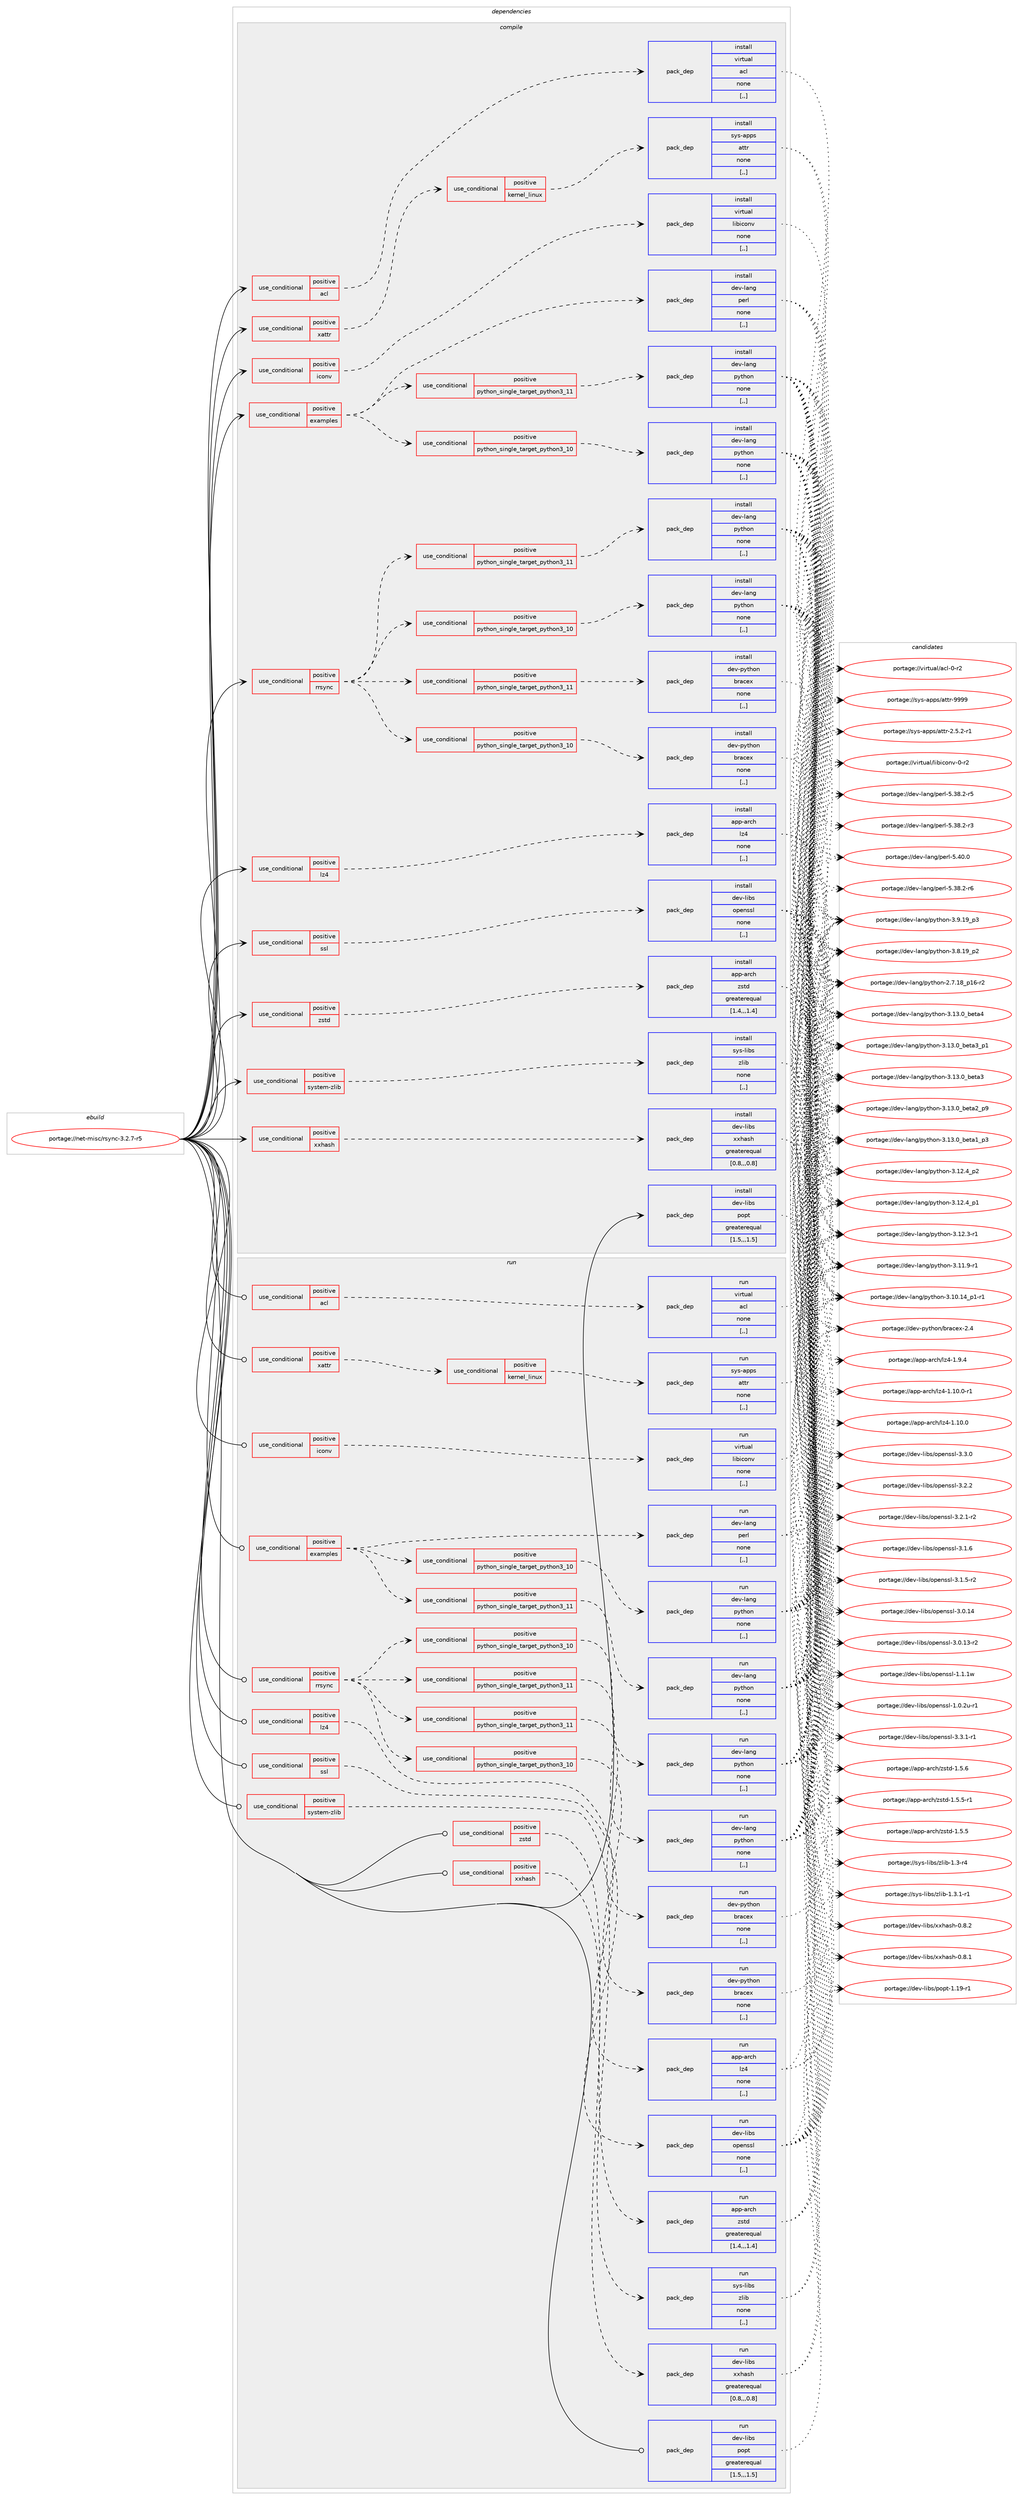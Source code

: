 digraph prolog {

# *************
# Graph options
# *************

newrank=true;
concentrate=true;
compound=true;
graph [rankdir=LR,fontname=Helvetica,fontsize=10,ranksep=1.5];#, ranksep=2.5, nodesep=0.2];
edge  [arrowhead=vee];
node  [fontname=Helvetica,fontsize=10];

# **********
# The ebuild
# **********

subgraph cluster_leftcol {
color=gray;
label=<<i>ebuild</i>>;
id [label="portage://net-misc/rsync-3.2.7-r5", color=red, width=4, href="../net-misc/rsync-3.2.7-r5.svg"];
}

# ****************
# The dependencies
# ****************

subgraph cluster_midcol {
color=gray;
label=<<i>dependencies</i>>;
subgraph cluster_compile {
fillcolor="#eeeeee";
style=filled;
label=<<i>compile</i>>;
subgraph cond98777 {
dependency374767 [label=<<TABLE BORDER="0" CELLBORDER="1" CELLSPACING="0" CELLPADDING="4"><TR><TD ROWSPAN="3" CELLPADDING="10">use_conditional</TD></TR><TR><TD>positive</TD></TR><TR><TD>acl</TD></TR></TABLE>>, shape=none, color=red];
subgraph pack273299 {
dependency374768 [label=<<TABLE BORDER="0" CELLBORDER="1" CELLSPACING="0" CELLPADDING="4" WIDTH="220"><TR><TD ROWSPAN="6" CELLPADDING="30">pack_dep</TD></TR><TR><TD WIDTH="110">install</TD></TR><TR><TD>virtual</TD></TR><TR><TD>acl</TD></TR><TR><TD>none</TD></TR><TR><TD>[,,]</TD></TR></TABLE>>, shape=none, color=blue];
}
dependency374767:e -> dependency374768:w [weight=20,style="dashed",arrowhead="vee"];
}
id:e -> dependency374767:w [weight=20,style="solid",arrowhead="vee"];
subgraph cond98778 {
dependency374769 [label=<<TABLE BORDER="0" CELLBORDER="1" CELLSPACING="0" CELLPADDING="4"><TR><TD ROWSPAN="3" CELLPADDING="10">use_conditional</TD></TR><TR><TD>positive</TD></TR><TR><TD>examples</TD></TR></TABLE>>, shape=none, color=red];
subgraph cond98779 {
dependency374770 [label=<<TABLE BORDER="0" CELLBORDER="1" CELLSPACING="0" CELLPADDING="4"><TR><TD ROWSPAN="3" CELLPADDING="10">use_conditional</TD></TR><TR><TD>positive</TD></TR><TR><TD>python_single_target_python3_10</TD></TR></TABLE>>, shape=none, color=red];
subgraph pack273300 {
dependency374771 [label=<<TABLE BORDER="0" CELLBORDER="1" CELLSPACING="0" CELLPADDING="4" WIDTH="220"><TR><TD ROWSPAN="6" CELLPADDING="30">pack_dep</TD></TR><TR><TD WIDTH="110">install</TD></TR><TR><TD>dev-lang</TD></TR><TR><TD>python</TD></TR><TR><TD>none</TD></TR><TR><TD>[,,]</TD></TR></TABLE>>, shape=none, color=blue];
}
dependency374770:e -> dependency374771:w [weight=20,style="dashed",arrowhead="vee"];
}
dependency374769:e -> dependency374770:w [weight=20,style="dashed",arrowhead="vee"];
subgraph cond98780 {
dependency374772 [label=<<TABLE BORDER="0" CELLBORDER="1" CELLSPACING="0" CELLPADDING="4"><TR><TD ROWSPAN="3" CELLPADDING="10">use_conditional</TD></TR><TR><TD>positive</TD></TR><TR><TD>python_single_target_python3_11</TD></TR></TABLE>>, shape=none, color=red];
subgraph pack273301 {
dependency374773 [label=<<TABLE BORDER="0" CELLBORDER="1" CELLSPACING="0" CELLPADDING="4" WIDTH="220"><TR><TD ROWSPAN="6" CELLPADDING="30">pack_dep</TD></TR><TR><TD WIDTH="110">install</TD></TR><TR><TD>dev-lang</TD></TR><TR><TD>python</TD></TR><TR><TD>none</TD></TR><TR><TD>[,,]</TD></TR></TABLE>>, shape=none, color=blue];
}
dependency374772:e -> dependency374773:w [weight=20,style="dashed",arrowhead="vee"];
}
dependency374769:e -> dependency374772:w [weight=20,style="dashed",arrowhead="vee"];
subgraph pack273302 {
dependency374774 [label=<<TABLE BORDER="0" CELLBORDER="1" CELLSPACING="0" CELLPADDING="4" WIDTH="220"><TR><TD ROWSPAN="6" CELLPADDING="30">pack_dep</TD></TR><TR><TD WIDTH="110">install</TD></TR><TR><TD>dev-lang</TD></TR><TR><TD>perl</TD></TR><TR><TD>none</TD></TR><TR><TD>[,,]</TD></TR></TABLE>>, shape=none, color=blue];
}
dependency374769:e -> dependency374774:w [weight=20,style="dashed",arrowhead="vee"];
}
id:e -> dependency374769:w [weight=20,style="solid",arrowhead="vee"];
subgraph cond98781 {
dependency374775 [label=<<TABLE BORDER="0" CELLBORDER="1" CELLSPACING="0" CELLPADDING="4"><TR><TD ROWSPAN="3" CELLPADDING="10">use_conditional</TD></TR><TR><TD>positive</TD></TR><TR><TD>iconv</TD></TR></TABLE>>, shape=none, color=red];
subgraph pack273303 {
dependency374776 [label=<<TABLE BORDER="0" CELLBORDER="1" CELLSPACING="0" CELLPADDING="4" WIDTH="220"><TR><TD ROWSPAN="6" CELLPADDING="30">pack_dep</TD></TR><TR><TD WIDTH="110">install</TD></TR><TR><TD>virtual</TD></TR><TR><TD>libiconv</TD></TR><TR><TD>none</TD></TR><TR><TD>[,,]</TD></TR></TABLE>>, shape=none, color=blue];
}
dependency374775:e -> dependency374776:w [weight=20,style="dashed",arrowhead="vee"];
}
id:e -> dependency374775:w [weight=20,style="solid",arrowhead="vee"];
subgraph cond98782 {
dependency374777 [label=<<TABLE BORDER="0" CELLBORDER="1" CELLSPACING="0" CELLPADDING="4"><TR><TD ROWSPAN="3" CELLPADDING="10">use_conditional</TD></TR><TR><TD>positive</TD></TR><TR><TD>lz4</TD></TR></TABLE>>, shape=none, color=red];
subgraph pack273304 {
dependency374778 [label=<<TABLE BORDER="0" CELLBORDER="1" CELLSPACING="0" CELLPADDING="4" WIDTH="220"><TR><TD ROWSPAN="6" CELLPADDING="30">pack_dep</TD></TR><TR><TD WIDTH="110">install</TD></TR><TR><TD>app-arch</TD></TR><TR><TD>lz4</TD></TR><TR><TD>none</TD></TR><TR><TD>[,,]</TD></TR></TABLE>>, shape=none, color=blue];
}
dependency374777:e -> dependency374778:w [weight=20,style="dashed",arrowhead="vee"];
}
id:e -> dependency374777:w [weight=20,style="solid",arrowhead="vee"];
subgraph cond98783 {
dependency374779 [label=<<TABLE BORDER="0" CELLBORDER="1" CELLSPACING="0" CELLPADDING="4"><TR><TD ROWSPAN="3" CELLPADDING="10">use_conditional</TD></TR><TR><TD>positive</TD></TR><TR><TD>rrsync</TD></TR></TABLE>>, shape=none, color=red];
subgraph cond98784 {
dependency374780 [label=<<TABLE BORDER="0" CELLBORDER="1" CELLSPACING="0" CELLPADDING="4"><TR><TD ROWSPAN="3" CELLPADDING="10">use_conditional</TD></TR><TR><TD>positive</TD></TR><TR><TD>python_single_target_python3_10</TD></TR></TABLE>>, shape=none, color=red];
subgraph pack273305 {
dependency374781 [label=<<TABLE BORDER="0" CELLBORDER="1" CELLSPACING="0" CELLPADDING="4" WIDTH="220"><TR><TD ROWSPAN="6" CELLPADDING="30">pack_dep</TD></TR><TR><TD WIDTH="110">install</TD></TR><TR><TD>dev-lang</TD></TR><TR><TD>python</TD></TR><TR><TD>none</TD></TR><TR><TD>[,,]</TD></TR></TABLE>>, shape=none, color=blue];
}
dependency374780:e -> dependency374781:w [weight=20,style="dashed",arrowhead="vee"];
}
dependency374779:e -> dependency374780:w [weight=20,style="dashed",arrowhead="vee"];
subgraph cond98785 {
dependency374782 [label=<<TABLE BORDER="0" CELLBORDER="1" CELLSPACING="0" CELLPADDING="4"><TR><TD ROWSPAN="3" CELLPADDING="10">use_conditional</TD></TR><TR><TD>positive</TD></TR><TR><TD>python_single_target_python3_11</TD></TR></TABLE>>, shape=none, color=red];
subgraph pack273306 {
dependency374783 [label=<<TABLE BORDER="0" CELLBORDER="1" CELLSPACING="0" CELLPADDING="4" WIDTH="220"><TR><TD ROWSPAN="6" CELLPADDING="30">pack_dep</TD></TR><TR><TD WIDTH="110">install</TD></TR><TR><TD>dev-lang</TD></TR><TR><TD>python</TD></TR><TR><TD>none</TD></TR><TR><TD>[,,]</TD></TR></TABLE>>, shape=none, color=blue];
}
dependency374782:e -> dependency374783:w [weight=20,style="dashed",arrowhead="vee"];
}
dependency374779:e -> dependency374782:w [weight=20,style="dashed",arrowhead="vee"];
subgraph cond98786 {
dependency374784 [label=<<TABLE BORDER="0" CELLBORDER="1" CELLSPACING="0" CELLPADDING="4"><TR><TD ROWSPAN="3" CELLPADDING="10">use_conditional</TD></TR><TR><TD>positive</TD></TR><TR><TD>python_single_target_python3_10</TD></TR></TABLE>>, shape=none, color=red];
subgraph pack273307 {
dependency374785 [label=<<TABLE BORDER="0" CELLBORDER="1" CELLSPACING="0" CELLPADDING="4" WIDTH="220"><TR><TD ROWSPAN="6" CELLPADDING="30">pack_dep</TD></TR><TR><TD WIDTH="110">install</TD></TR><TR><TD>dev-python</TD></TR><TR><TD>bracex</TD></TR><TR><TD>none</TD></TR><TR><TD>[,,]</TD></TR></TABLE>>, shape=none, color=blue];
}
dependency374784:e -> dependency374785:w [weight=20,style="dashed",arrowhead="vee"];
}
dependency374779:e -> dependency374784:w [weight=20,style="dashed",arrowhead="vee"];
subgraph cond98787 {
dependency374786 [label=<<TABLE BORDER="0" CELLBORDER="1" CELLSPACING="0" CELLPADDING="4"><TR><TD ROWSPAN="3" CELLPADDING="10">use_conditional</TD></TR><TR><TD>positive</TD></TR><TR><TD>python_single_target_python3_11</TD></TR></TABLE>>, shape=none, color=red];
subgraph pack273308 {
dependency374787 [label=<<TABLE BORDER="0" CELLBORDER="1" CELLSPACING="0" CELLPADDING="4" WIDTH="220"><TR><TD ROWSPAN="6" CELLPADDING="30">pack_dep</TD></TR><TR><TD WIDTH="110">install</TD></TR><TR><TD>dev-python</TD></TR><TR><TD>bracex</TD></TR><TR><TD>none</TD></TR><TR><TD>[,,]</TD></TR></TABLE>>, shape=none, color=blue];
}
dependency374786:e -> dependency374787:w [weight=20,style="dashed",arrowhead="vee"];
}
dependency374779:e -> dependency374786:w [weight=20,style="dashed",arrowhead="vee"];
}
id:e -> dependency374779:w [weight=20,style="solid",arrowhead="vee"];
subgraph cond98788 {
dependency374788 [label=<<TABLE BORDER="0" CELLBORDER="1" CELLSPACING="0" CELLPADDING="4"><TR><TD ROWSPAN="3" CELLPADDING="10">use_conditional</TD></TR><TR><TD>positive</TD></TR><TR><TD>ssl</TD></TR></TABLE>>, shape=none, color=red];
subgraph pack273309 {
dependency374789 [label=<<TABLE BORDER="0" CELLBORDER="1" CELLSPACING="0" CELLPADDING="4" WIDTH="220"><TR><TD ROWSPAN="6" CELLPADDING="30">pack_dep</TD></TR><TR><TD WIDTH="110">install</TD></TR><TR><TD>dev-libs</TD></TR><TR><TD>openssl</TD></TR><TR><TD>none</TD></TR><TR><TD>[,,]</TD></TR></TABLE>>, shape=none, color=blue];
}
dependency374788:e -> dependency374789:w [weight=20,style="dashed",arrowhead="vee"];
}
id:e -> dependency374788:w [weight=20,style="solid",arrowhead="vee"];
subgraph cond98789 {
dependency374790 [label=<<TABLE BORDER="0" CELLBORDER="1" CELLSPACING="0" CELLPADDING="4"><TR><TD ROWSPAN="3" CELLPADDING="10">use_conditional</TD></TR><TR><TD>positive</TD></TR><TR><TD>system-zlib</TD></TR></TABLE>>, shape=none, color=red];
subgraph pack273310 {
dependency374791 [label=<<TABLE BORDER="0" CELLBORDER="1" CELLSPACING="0" CELLPADDING="4" WIDTH="220"><TR><TD ROWSPAN="6" CELLPADDING="30">pack_dep</TD></TR><TR><TD WIDTH="110">install</TD></TR><TR><TD>sys-libs</TD></TR><TR><TD>zlib</TD></TR><TR><TD>none</TD></TR><TR><TD>[,,]</TD></TR></TABLE>>, shape=none, color=blue];
}
dependency374790:e -> dependency374791:w [weight=20,style="dashed",arrowhead="vee"];
}
id:e -> dependency374790:w [weight=20,style="solid",arrowhead="vee"];
subgraph cond98790 {
dependency374792 [label=<<TABLE BORDER="0" CELLBORDER="1" CELLSPACING="0" CELLPADDING="4"><TR><TD ROWSPAN="3" CELLPADDING="10">use_conditional</TD></TR><TR><TD>positive</TD></TR><TR><TD>xattr</TD></TR></TABLE>>, shape=none, color=red];
subgraph cond98791 {
dependency374793 [label=<<TABLE BORDER="0" CELLBORDER="1" CELLSPACING="0" CELLPADDING="4"><TR><TD ROWSPAN="3" CELLPADDING="10">use_conditional</TD></TR><TR><TD>positive</TD></TR><TR><TD>kernel_linux</TD></TR></TABLE>>, shape=none, color=red];
subgraph pack273311 {
dependency374794 [label=<<TABLE BORDER="0" CELLBORDER="1" CELLSPACING="0" CELLPADDING="4" WIDTH="220"><TR><TD ROWSPAN="6" CELLPADDING="30">pack_dep</TD></TR><TR><TD WIDTH="110">install</TD></TR><TR><TD>sys-apps</TD></TR><TR><TD>attr</TD></TR><TR><TD>none</TD></TR><TR><TD>[,,]</TD></TR></TABLE>>, shape=none, color=blue];
}
dependency374793:e -> dependency374794:w [weight=20,style="dashed",arrowhead="vee"];
}
dependency374792:e -> dependency374793:w [weight=20,style="dashed",arrowhead="vee"];
}
id:e -> dependency374792:w [weight=20,style="solid",arrowhead="vee"];
subgraph cond98792 {
dependency374795 [label=<<TABLE BORDER="0" CELLBORDER="1" CELLSPACING="0" CELLPADDING="4"><TR><TD ROWSPAN="3" CELLPADDING="10">use_conditional</TD></TR><TR><TD>positive</TD></TR><TR><TD>xxhash</TD></TR></TABLE>>, shape=none, color=red];
subgraph pack273312 {
dependency374796 [label=<<TABLE BORDER="0" CELLBORDER="1" CELLSPACING="0" CELLPADDING="4" WIDTH="220"><TR><TD ROWSPAN="6" CELLPADDING="30">pack_dep</TD></TR><TR><TD WIDTH="110">install</TD></TR><TR><TD>dev-libs</TD></TR><TR><TD>xxhash</TD></TR><TR><TD>greaterequal</TD></TR><TR><TD>[0.8,,,0.8]</TD></TR></TABLE>>, shape=none, color=blue];
}
dependency374795:e -> dependency374796:w [weight=20,style="dashed",arrowhead="vee"];
}
id:e -> dependency374795:w [weight=20,style="solid",arrowhead="vee"];
subgraph cond98793 {
dependency374797 [label=<<TABLE BORDER="0" CELLBORDER="1" CELLSPACING="0" CELLPADDING="4"><TR><TD ROWSPAN="3" CELLPADDING="10">use_conditional</TD></TR><TR><TD>positive</TD></TR><TR><TD>zstd</TD></TR></TABLE>>, shape=none, color=red];
subgraph pack273313 {
dependency374798 [label=<<TABLE BORDER="0" CELLBORDER="1" CELLSPACING="0" CELLPADDING="4" WIDTH="220"><TR><TD ROWSPAN="6" CELLPADDING="30">pack_dep</TD></TR><TR><TD WIDTH="110">install</TD></TR><TR><TD>app-arch</TD></TR><TR><TD>zstd</TD></TR><TR><TD>greaterequal</TD></TR><TR><TD>[1.4,,,1.4]</TD></TR></TABLE>>, shape=none, color=blue];
}
dependency374797:e -> dependency374798:w [weight=20,style="dashed",arrowhead="vee"];
}
id:e -> dependency374797:w [weight=20,style="solid",arrowhead="vee"];
subgraph pack273314 {
dependency374799 [label=<<TABLE BORDER="0" CELLBORDER="1" CELLSPACING="0" CELLPADDING="4" WIDTH="220"><TR><TD ROWSPAN="6" CELLPADDING="30">pack_dep</TD></TR><TR><TD WIDTH="110">install</TD></TR><TR><TD>dev-libs</TD></TR><TR><TD>popt</TD></TR><TR><TD>greaterequal</TD></TR><TR><TD>[1.5,,,1.5]</TD></TR></TABLE>>, shape=none, color=blue];
}
id:e -> dependency374799:w [weight=20,style="solid",arrowhead="vee"];
}
subgraph cluster_compileandrun {
fillcolor="#eeeeee";
style=filled;
label=<<i>compile and run</i>>;
}
subgraph cluster_run {
fillcolor="#eeeeee";
style=filled;
label=<<i>run</i>>;
subgraph cond98794 {
dependency374800 [label=<<TABLE BORDER="0" CELLBORDER="1" CELLSPACING="0" CELLPADDING="4"><TR><TD ROWSPAN="3" CELLPADDING="10">use_conditional</TD></TR><TR><TD>positive</TD></TR><TR><TD>acl</TD></TR></TABLE>>, shape=none, color=red];
subgraph pack273315 {
dependency374801 [label=<<TABLE BORDER="0" CELLBORDER="1" CELLSPACING="0" CELLPADDING="4" WIDTH="220"><TR><TD ROWSPAN="6" CELLPADDING="30">pack_dep</TD></TR><TR><TD WIDTH="110">run</TD></TR><TR><TD>virtual</TD></TR><TR><TD>acl</TD></TR><TR><TD>none</TD></TR><TR><TD>[,,]</TD></TR></TABLE>>, shape=none, color=blue];
}
dependency374800:e -> dependency374801:w [weight=20,style="dashed",arrowhead="vee"];
}
id:e -> dependency374800:w [weight=20,style="solid",arrowhead="odot"];
subgraph cond98795 {
dependency374802 [label=<<TABLE BORDER="0" CELLBORDER="1" CELLSPACING="0" CELLPADDING="4"><TR><TD ROWSPAN="3" CELLPADDING="10">use_conditional</TD></TR><TR><TD>positive</TD></TR><TR><TD>examples</TD></TR></TABLE>>, shape=none, color=red];
subgraph cond98796 {
dependency374803 [label=<<TABLE BORDER="0" CELLBORDER="1" CELLSPACING="0" CELLPADDING="4"><TR><TD ROWSPAN="3" CELLPADDING="10">use_conditional</TD></TR><TR><TD>positive</TD></TR><TR><TD>python_single_target_python3_10</TD></TR></TABLE>>, shape=none, color=red];
subgraph pack273316 {
dependency374804 [label=<<TABLE BORDER="0" CELLBORDER="1" CELLSPACING="0" CELLPADDING="4" WIDTH="220"><TR><TD ROWSPAN="6" CELLPADDING="30">pack_dep</TD></TR><TR><TD WIDTH="110">run</TD></TR><TR><TD>dev-lang</TD></TR><TR><TD>python</TD></TR><TR><TD>none</TD></TR><TR><TD>[,,]</TD></TR></TABLE>>, shape=none, color=blue];
}
dependency374803:e -> dependency374804:w [weight=20,style="dashed",arrowhead="vee"];
}
dependency374802:e -> dependency374803:w [weight=20,style="dashed",arrowhead="vee"];
subgraph cond98797 {
dependency374805 [label=<<TABLE BORDER="0" CELLBORDER="1" CELLSPACING="0" CELLPADDING="4"><TR><TD ROWSPAN="3" CELLPADDING="10">use_conditional</TD></TR><TR><TD>positive</TD></TR><TR><TD>python_single_target_python3_11</TD></TR></TABLE>>, shape=none, color=red];
subgraph pack273317 {
dependency374806 [label=<<TABLE BORDER="0" CELLBORDER="1" CELLSPACING="0" CELLPADDING="4" WIDTH="220"><TR><TD ROWSPAN="6" CELLPADDING="30">pack_dep</TD></TR><TR><TD WIDTH="110">run</TD></TR><TR><TD>dev-lang</TD></TR><TR><TD>python</TD></TR><TR><TD>none</TD></TR><TR><TD>[,,]</TD></TR></TABLE>>, shape=none, color=blue];
}
dependency374805:e -> dependency374806:w [weight=20,style="dashed",arrowhead="vee"];
}
dependency374802:e -> dependency374805:w [weight=20,style="dashed",arrowhead="vee"];
subgraph pack273318 {
dependency374807 [label=<<TABLE BORDER="0" CELLBORDER="1" CELLSPACING="0" CELLPADDING="4" WIDTH="220"><TR><TD ROWSPAN="6" CELLPADDING="30">pack_dep</TD></TR><TR><TD WIDTH="110">run</TD></TR><TR><TD>dev-lang</TD></TR><TR><TD>perl</TD></TR><TR><TD>none</TD></TR><TR><TD>[,,]</TD></TR></TABLE>>, shape=none, color=blue];
}
dependency374802:e -> dependency374807:w [weight=20,style="dashed",arrowhead="vee"];
}
id:e -> dependency374802:w [weight=20,style="solid",arrowhead="odot"];
subgraph cond98798 {
dependency374808 [label=<<TABLE BORDER="0" CELLBORDER="1" CELLSPACING="0" CELLPADDING="4"><TR><TD ROWSPAN="3" CELLPADDING="10">use_conditional</TD></TR><TR><TD>positive</TD></TR><TR><TD>iconv</TD></TR></TABLE>>, shape=none, color=red];
subgraph pack273319 {
dependency374809 [label=<<TABLE BORDER="0" CELLBORDER="1" CELLSPACING="0" CELLPADDING="4" WIDTH="220"><TR><TD ROWSPAN="6" CELLPADDING="30">pack_dep</TD></TR><TR><TD WIDTH="110">run</TD></TR><TR><TD>virtual</TD></TR><TR><TD>libiconv</TD></TR><TR><TD>none</TD></TR><TR><TD>[,,]</TD></TR></TABLE>>, shape=none, color=blue];
}
dependency374808:e -> dependency374809:w [weight=20,style="dashed",arrowhead="vee"];
}
id:e -> dependency374808:w [weight=20,style="solid",arrowhead="odot"];
subgraph cond98799 {
dependency374810 [label=<<TABLE BORDER="0" CELLBORDER="1" CELLSPACING="0" CELLPADDING="4"><TR><TD ROWSPAN="3" CELLPADDING="10">use_conditional</TD></TR><TR><TD>positive</TD></TR><TR><TD>lz4</TD></TR></TABLE>>, shape=none, color=red];
subgraph pack273320 {
dependency374811 [label=<<TABLE BORDER="0" CELLBORDER="1" CELLSPACING="0" CELLPADDING="4" WIDTH="220"><TR><TD ROWSPAN="6" CELLPADDING="30">pack_dep</TD></TR><TR><TD WIDTH="110">run</TD></TR><TR><TD>app-arch</TD></TR><TR><TD>lz4</TD></TR><TR><TD>none</TD></TR><TR><TD>[,,]</TD></TR></TABLE>>, shape=none, color=blue];
}
dependency374810:e -> dependency374811:w [weight=20,style="dashed",arrowhead="vee"];
}
id:e -> dependency374810:w [weight=20,style="solid",arrowhead="odot"];
subgraph cond98800 {
dependency374812 [label=<<TABLE BORDER="0" CELLBORDER="1" CELLSPACING="0" CELLPADDING="4"><TR><TD ROWSPAN="3" CELLPADDING="10">use_conditional</TD></TR><TR><TD>positive</TD></TR><TR><TD>rrsync</TD></TR></TABLE>>, shape=none, color=red];
subgraph cond98801 {
dependency374813 [label=<<TABLE BORDER="0" CELLBORDER="1" CELLSPACING="0" CELLPADDING="4"><TR><TD ROWSPAN="3" CELLPADDING="10">use_conditional</TD></TR><TR><TD>positive</TD></TR><TR><TD>python_single_target_python3_10</TD></TR></TABLE>>, shape=none, color=red];
subgraph pack273321 {
dependency374814 [label=<<TABLE BORDER="0" CELLBORDER="1" CELLSPACING="0" CELLPADDING="4" WIDTH="220"><TR><TD ROWSPAN="6" CELLPADDING="30">pack_dep</TD></TR><TR><TD WIDTH="110">run</TD></TR><TR><TD>dev-lang</TD></TR><TR><TD>python</TD></TR><TR><TD>none</TD></TR><TR><TD>[,,]</TD></TR></TABLE>>, shape=none, color=blue];
}
dependency374813:e -> dependency374814:w [weight=20,style="dashed",arrowhead="vee"];
}
dependency374812:e -> dependency374813:w [weight=20,style="dashed",arrowhead="vee"];
subgraph cond98802 {
dependency374815 [label=<<TABLE BORDER="0" CELLBORDER="1" CELLSPACING="0" CELLPADDING="4"><TR><TD ROWSPAN="3" CELLPADDING="10">use_conditional</TD></TR><TR><TD>positive</TD></TR><TR><TD>python_single_target_python3_11</TD></TR></TABLE>>, shape=none, color=red];
subgraph pack273322 {
dependency374816 [label=<<TABLE BORDER="0" CELLBORDER="1" CELLSPACING="0" CELLPADDING="4" WIDTH="220"><TR><TD ROWSPAN="6" CELLPADDING="30">pack_dep</TD></TR><TR><TD WIDTH="110">run</TD></TR><TR><TD>dev-lang</TD></TR><TR><TD>python</TD></TR><TR><TD>none</TD></TR><TR><TD>[,,]</TD></TR></TABLE>>, shape=none, color=blue];
}
dependency374815:e -> dependency374816:w [weight=20,style="dashed",arrowhead="vee"];
}
dependency374812:e -> dependency374815:w [weight=20,style="dashed",arrowhead="vee"];
subgraph cond98803 {
dependency374817 [label=<<TABLE BORDER="0" CELLBORDER="1" CELLSPACING="0" CELLPADDING="4"><TR><TD ROWSPAN="3" CELLPADDING="10">use_conditional</TD></TR><TR><TD>positive</TD></TR><TR><TD>python_single_target_python3_10</TD></TR></TABLE>>, shape=none, color=red];
subgraph pack273323 {
dependency374818 [label=<<TABLE BORDER="0" CELLBORDER="1" CELLSPACING="0" CELLPADDING="4" WIDTH="220"><TR><TD ROWSPAN="6" CELLPADDING="30">pack_dep</TD></TR><TR><TD WIDTH="110">run</TD></TR><TR><TD>dev-python</TD></TR><TR><TD>bracex</TD></TR><TR><TD>none</TD></TR><TR><TD>[,,]</TD></TR></TABLE>>, shape=none, color=blue];
}
dependency374817:e -> dependency374818:w [weight=20,style="dashed",arrowhead="vee"];
}
dependency374812:e -> dependency374817:w [weight=20,style="dashed",arrowhead="vee"];
subgraph cond98804 {
dependency374819 [label=<<TABLE BORDER="0" CELLBORDER="1" CELLSPACING="0" CELLPADDING="4"><TR><TD ROWSPAN="3" CELLPADDING="10">use_conditional</TD></TR><TR><TD>positive</TD></TR><TR><TD>python_single_target_python3_11</TD></TR></TABLE>>, shape=none, color=red];
subgraph pack273324 {
dependency374820 [label=<<TABLE BORDER="0" CELLBORDER="1" CELLSPACING="0" CELLPADDING="4" WIDTH="220"><TR><TD ROWSPAN="6" CELLPADDING="30">pack_dep</TD></TR><TR><TD WIDTH="110">run</TD></TR><TR><TD>dev-python</TD></TR><TR><TD>bracex</TD></TR><TR><TD>none</TD></TR><TR><TD>[,,]</TD></TR></TABLE>>, shape=none, color=blue];
}
dependency374819:e -> dependency374820:w [weight=20,style="dashed",arrowhead="vee"];
}
dependency374812:e -> dependency374819:w [weight=20,style="dashed",arrowhead="vee"];
}
id:e -> dependency374812:w [weight=20,style="solid",arrowhead="odot"];
subgraph cond98805 {
dependency374821 [label=<<TABLE BORDER="0" CELLBORDER="1" CELLSPACING="0" CELLPADDING="4"><TR><TD ROWSPAN="3" CELLPADDING="10">use_conditional</TD></TR><TR><TD>positive</TD></TR><TR><TD>ssl</TD></TR></TABLE>>, shape=none, color=red];
subgraph pack273325 {
dependency374822 [label=<<TABLE BORDER="0" CELLBORDER="1" CELLSPACING="0" CELLPADDING="4" WIDTH="220"><TR><TD ROWSPAN="6" CELLPADDING="30">pack_dep</TD></TR><TR><TD WIDTH="110">run</TD></TR><TR><TD>dev-libs</TD></TR><TR><TD>openssl</TD></TR><TR><TD>none</TD></TR><TR><TD>[,,]</TD></TR></TABLE>>, shape=none, color=blue];
}
dependency374821:e -> dependency374822:w [weight=20,style="dashed",arrowhead="vee"];
}
id:e -> dependency374821:w [weight=20,style="solid",arrowhead="odot"];
subgraph cond98806 {
dependency374823 [label=<<TABLE BORDER="0" CELLBORDER="1" CELLSPACING="0" CELLPADDING="4"><TR><TD ROWSPAN="3" CELLPADDING="10">use_conditional</TD></TR><TR><TD>positive</TD></TR><TR><TD>system-zlib</TD></TR></TABLE>>, shape=none, color=red];
subgraph pack273326 {
dependency374824 [label=<<TABLE BORDER="0" CELLBORDER="1" CELLSPACING="0" CELLPADDING="4" WIDTH="220"><TR><TD ROWSPAN="6" CELLPADDING="30">pack_dep</TD></TR><TR><TD WIDTH="110">run</TD></TR><TR><TD>sys-libs</TD></TR><TR><TD>zlib</TD></TR><TR><TD>none</TD></TR><TR><TD>[,,]</TD></TR></TABLE>>, shape=none, color=blue];
}
dependency374823:e -> dependency374824:w [weight=20,style="dashed",arrowhead="vee"];
}
id:e -> dependency374823:w [weight=20,style="solid",arrowhead="odot"];
subgraph cond98807 {
dependency374825 [label=<<TABLE BORDER="0" CELLBORDER="1" CELLSPACING="0" CELLPADDING="4"><TR><TD ROWSPAN="3" CELLPADDING="10">use_conditional</TD></TR><TR><TD>positive</TD></TR><TR><TD>xattr</TD></TR></TABLE>>, shape=none, color=red];
subgraph cond98808 {
dependency374826 [label=<<TABLE BORDER="0" CELLBORDER="1" CELLSPACING="0" CELLPADDING="4"><TR><TD ROWSPAN="3" CELLPADDING="10">use_conditional</TD></TR><TR><TD>positive</TD></TR><TR><TD>kernel_linux</TD></TR></TABLE>>, shape=none, color=red];
subgraph pack273327 {
dependency374827 [label=<<TABLE BORDER="0" CELLBORDER="1" CELLSPACING="0" CELLPADDING="4" WIDTH="220"><TR><TD ROWSPAN="6" CELLPADDING="30">pack_dep</TD></TR><TR><TD WIDTH="110">run</TD></TR><TR><TD>sys-apps</TD></TR><TR><TD>attr</TD></TR><TR><TD>none</TD></TR><TR><TD>[,,]</TD></TR></TABLE>>, shape=none, color=blue];
}
dependency374826:e -> dependency374827:w [weight=20,style="dashed",arrowhead="vee"];
}
dependency374825:e -> dependency374826:w [weight=20,style="dashed",arrowhead="vee"];
}
id:e -> dependency374825:w [weight=20,style="solid",arrowhead="odot"];
subgraph cond98809 {
dependency374828 [label=<<TABLE BORDER="0" CELLBORDER="1" CELLSPACING="0" CELLPADDING="4"><TR><TD ROWSPAN="3" CELLPADDING="10">use_conditional</TD></TR><TR><TD>positive</TD></TR><TR><TD>xxhash</TD></TR></TABLE>>, shape=none, color=red];
subgraph pack273328 {
dependency374829 [label=<<TABLE BORDER="0" CELLBORDER="1" CELLSPACING="0" CELLPADDING="4" WIDTH="220"><TR><TD ROWSPAN="6" CELLPADDING="30">pack_dep</TD></TR><TR><TD WIDTH="110">run</TD></TR><TR><TD>dev-libs</TD></TR><TR><TD>xxhash</TD></TR><TR><TD>greaterequal</TD></TR><TR><TD>[0.8,,,0.8]</TD></TR></TABLE>>, shape=none, color=blue];
}
dependency374828:e -> dependency374829:w [weight=20,style="dashed",arrowhead="vee"];
}
id:e -> dependency374828:w [weight=20,style="solid",arrowhead="odot"];
subgraph cond98810 {
dependency374830 [label=<<TABLE BORDER="0" CELLBORDER="1" CELLSPACING="0" CELLPADDING="4"><TR><TD ROWSPAN="3" CELLPADDING="10">use_conditional</TD></TR><TR><TD>positive</TD></TR><TR><TD>zstd</TD></TR></TABLE>>, shape=none, color=red];
subgraph pack273329 {
dependency374831 [label=<<TABLE BORDER="0" CELLBORDER="1" CELLSPACING="0" CELLPADDING="4" WIDTH="220"><TR><TD ROWSPAN="6" CELLPADDING="30">pack_dep</TD></TR><TR><TD WIDTH="110">run</TD></TR><TR><TD>app-arch</TD></TR><TR><TD>zstd</TD></TR><TR><TD>greaterequal</TD></TR><TR><TD>[1.4,,,1.4]</TD></TR></TABLE>>, shape=none, color=blue];
}
dependency374830:e -> dependency374831:w [weight=20,style="dashed",arrowhead="vee"];
}
id:e -> dependency374830:w [weight=20,style="solid",arrowhead="odot"];
subgraph pack273330 {
dependency374832 [label=<<TABLE BORDER="0" CELLBORDER="1" CELLSPACING="0" CELLPADDING="4" WIDTH="220"><TR><TD ROWSPAN="6" CELLPADDING="30">pack_dep</TD></TR><TR><TD WIDTH="110">run</TD></TR><TR><TD>dev-libs</TD></TR><TR><TD>popt</TD></TR><TR><TD>greaterequal</TD></TR><TR><TD>[1.5,,,1.5]</TD></TR></TABLE>>, shape=none, color=blue];
}
id:e -> dependency374832:w [weight=20,style="solid",arrowhead="odot"];
}
}

# **************
# The candidates
# **************

subgraph cluster_choices {
rank=same;
color=gray;
label=<<i>candidates</i>>;

subgraph choice273299 {
color=black;
nodesep=1;
choice1181051141161179710847979910845484511450 [label="portage://virtual/acl-0-r2", color=red, width=4,href="../virtual/acl-0-r2.svg"];
dependency374768:e -> choice1181051141161179710847979910845484511450:w [style=dotted,weight="100"];
}
subgraph choice273300 {
color=black;
nodesep=1;
choice1001011184510897110103471121211161041111104551464951464895981011169752 [label="portage://dev-lang/python-3.13.0_beta4", color=red, width=4,href="../dev-lang/python-3.13.0_beta4.svg"];
choice10010111845108971101034711212111610411111045514649514648959810111697519511249 [label="portage://dev-lang/python-3.13.0_beta3_p1", color=red, width=4,href="../dev-lang/python-3.13.0_beta3_p1.svg"];
choice1001011184510897110103471121211161041111104551464951464895981011169751 [label="portage://dev-lang/python-3.13.0_beta3", color=red, width=4,href="../dev-lang/python-3.13.0_beta3.svg"];
choice10010111845108971101034711212111610411111045514649514648959810111697509511257 [label="portage://dev-lang/python-3.13.0_beta2_p9", color=red, width=4,href="../dev-lang/python-3.13.0_beta2_p9.svg"];
choice10010111845108971101034711212111610411111045514649514648959810111697499511251 [label="portage://dev-lang/python-3.13.0_beta1_p3", color=red, width=4,href="../dev-lang/python-3.13.0_beta1_p3.svg"];
choice100101118451089711010347112121116104111110455146495046529511250 [label="portage://dev-lang/python-3.12.4_p2", color=red, width=4,href="../dev-lang/python-3.12.4_p2.svg"];
choice100101118451089711010347112121116104111110455146495046529511249 [label="portage://dev-lang/python-3.12.4_p1", color=red, width=4,href="../dev-lang/python-3.12.4_p1.svg"];
choice100101118451089711010347112121116104111110455146495046514511449 [label="portage://dev-lang/python-3.12.3-r1", color=red, width=4,href="../dev-lang/python-3.12.3-r1.svg"];
choice100101118451089711010347112121116104111110455146494946574511449 [label="portage://dev-lang/python-3.11.9-r1", color=red, width=4,href="../dev-lang/python-3.11.9-r1.svg"];
choice100101118451089711010347112121116104111110455146494846495295112494511449 [label="portage://dev-lang/python-3.10.14_p1-r1", color=red, width=4,href="../dev-lang/python-3.10.14_p1-r1.svg"];
choice100101118451089711010347112121116104111110455146574649579511251 [label="portage://dev-lang/python-3.9.19_p3", color=red, width=4,href="../dev-lang/python-3.9.19_p3.svg"];
choice100101118451089711010347112121116104111110455146564649579511250 [label="portage://dev-lang/python-3.8.19_p2", color=red, width=4,href="../dev-lang/python-3.8.19_p2.svg"];
choice100101118451089711010347112121116104111110455046554649569511249544511450 [label="portage://dev-lang/python-2.7.18_p16-r2", color=red, width=4,href="../dev-lang/python-2.7.18_p16-r2.svg"];
dependency374771:e -> choice1001011184510897110103471121211161041111104551464951464895981011169752:w [style=dotted,weight="100"];
dependency374771:e -> choice10010111845108971101034711212111610411111045514649514648959810111697519511249:w [style=dotted,weight="100"];
dependency374771:e -> choice1001011184510897110103471121211161041111104551464951464895981011169751:w [style=dotted,weight="100"];
dependency374771:e -> choice10010111845108971101034711212111610411111045514649514648959810111697509511257:w [style=dotted,weight="100"];
dependency374771:e -> choice10010111845108971101034711212111610411111045514649514648959810111697499511251:w [style=dotted,weight="100"];
dependency374771:e -> choice100101118451089711010347112121116104111110455146495046529511250:w [style=dotted,weight="100"];
dependency374771:e -> choice100101118451089711010347112121116104111110455146495046529511249:w [style=dotted,weight="100"];
dependency374771:e -> choice100101118451089711010347112121116104111110455146495046514511449:w [style=dotted,weight="100"];
dependency374771:e -> choice100101118451089711010347112121116104111110455146494946574511449:w [style=dotted,weight="100"];
dependency374771:e -> choice100101118451089711010347112121116104111110455146494846495295112494511449:w [style=dotted,weight="100"];
dependency374771:e -> choice100101118451089711010347112121116104111110455146574649579511251:w [style=dotted,weight="100"];
dependency374771:e -> choice100101118451089711010347112121116104111110455146564649579511250:w [style=dotted,weight="100"];
dependency374771:e -> choice100101118451089711010347112121116104111110455046554649569511249544511450:w [style=dotted,weight="100"];
}
subgraph choice273301 {
color=black;
nodesep=1;
choice1001011184510897110103471121211161041111104551464951464895981011169752 [label="portage://dev-lang/python-3.13.0_beta4", color=red, width=4,href="../dev-lang/python-3.13.0_beta4.svg"];
choice10010111845108971101034711212111610411111045514649514648959810111697519511249 [label="portage://dev-lang/python-3.13.0_beta3_p1", color=red, width=4,href="../dev-lang/python-3.13.0_beta3_p1.svg"];
choice1001011184510897110103471121211161041111104551464951464895981011169751 [label="portage://dev-lang/python-3.13.0_beta3", color=red, width=4,href="../dev-lang/python-3.13.0_beta3.svg"];
choice10010111845108971101034711212111610411111045514649514648959810111697509511257 [label="portage://dev-lang/python-3.13.0_beta2_p9", color=red, width=4,href="../dev-lang/python-3.13.0_beta2_p9.svg"];
choice10010111845108971101034711212111610411111045514649514648959810111697499511251 [label="portage://dev-lang/python-3.13.0_beta1_p3", color=red, width=4,href="../dev-lang/python-3.13.0_beta1_p3.svg"];
choice100101118451089711010347112121116104111110455146495046529511250 [label="portage://dev-lang/python-3.12.4_p2", color=red, width=4,href="../dev-lang/python-3.12.4_p2.svg"];
choice100101118451089711010347112121116104111110455146495046529511249 [label="portage://dev-lang/python-3.12.4_p1", color=red, width=4,href="../dev-lang/python-3.12.4_p1.svg"];
choice100101118451089711010347112121116104111110455146495046514511449 [label="portage://dev-lang/python-3.12.3-r1", color=red, width=4,href="../dev-lang/python-3.12.3-r1.svg"];
choice100101118451089711010347112121116104111110455146494946574511449 [label="portage://dev-lang/python-3.11.9-r1", color=red, width=4,href="../dev-lang/python-3.11.9-r1.svg"];
choice100101118451089711010347112121116104111110455146494846495295112494511449 [label="portage://dev-lang/python-3.10.14_p1-r1", color=red, width=4,href="../dev-lang/python-3.10.14_p1-r1.svg"];
choice100101118451089711010347112121116104111110455146574649579511251 [label="portage://dev-lang/python-3.9.19_p3", color=red, width=4,href="../dev-lang/python-3.9.19_p3.svg"];
choice100101118451089711010347112121116104111110455146564649579511250 [label="portage://dev-lang/python-3.8.19_p2", color=red, width=4,href="../dev-lang/python-3.8.19_p2.svg"];
choice100101118451089711010347112121116104111110455046554649569511249544511450 [label="portage://dev-lang/python-2.7.18_p16-r2", color=red, width=4,href="../dev-lang/python-2.7.18_p16-r2.svg"];
dependency374773:e -> choice1001011184510897110103471121211161041111104551464951464895981011169752:w [style=dotted,weight="100"];
dependency374773:e -> choice10010111845108971101034711212111610411111045514649514648959810111697519511249:w [style=dotted,weight="100"];
dependency374773:e -> choice1001011184510897110103471121211161041111104551464951464895981011169751:w [style=dotted,weight="100"];
dependency374773:e -> choice10010111845108971101034711212111610411111045514649514648959810111697509511257:w [style=dotted,weight="100"];
dependency374773:e -> choice10010111845108971101034711212111610411111045514649514648959810111697499511251:w [style=dotted,weight="100"];
dependency374773:e -> choice100101118451089711010347112121116104111110455146495046529511250:w [style=dotted,weight="100"];
dependency374773:e -> choice100101118451089711010347112121116104111110455146495046529511249:w [style=dotted,weight="100"];
dependency374773:e -> choice100101118451089711010347112121116104111110455146495046514511449:w [style=dotted,weight="100"];
dependency374773:e -> choice100101118451089711010347112121116104111110455146494946574511449:w [style=dotted,weight="100"];
dependency374773:e -> choice100101118451089711010347112121116104111110455146494846495295112494511449:w [style=dotted,weight="100"];
dependency374773:e -> choice100101118451089711010347112121116104111110455146574649579511251:w [style=dotted,weight="100"];
dependency374773:e -> choice100101118451089711010347112121116104111110455146564649579511250:w [style=dotted,weight="100"];
dependency374773:e -> choice100101118451089711010347112121116104111110455046554649569511249544511450:w [style=dotted,weight="100"];
}
subgraph choice273302 {
color=black;
nodesep=1;
choice10010111845108971101034711210111410845534652484648 [label="portage://dev-lang/perl-5.40.0", color=red, width=4,href="../dev-lang/perl-5.40.0.svg"];
choice100101118451089711010347112101114108455346515646504511454 [label="portage://dev-lang/perl-5.38.2-r6", color=red, width=4,href="../dev-lang/perl-5.38.2-r6.svg"];
choice100101118451089711010347112101114108455346515646504511453 [label="portage://dev-lang/perl-5.38.2-r5", color=red, width=4,href="../dev-lang/perl-5.38.2-r5.svg"];
choice100101118451089711010347112101114108455346515646504511451 [label="portage://dev-lang/perl-5.38.2-r3", color=red, width=4,href="../dev-lang/perl-5.38.2-r3.svg"];
dependency374774:e -> choice10010111845108971101034711210111410845534652484648:w [style=dotted,weight="100"];
dependency374774:e -> choice100101118451089711010347112101114108455346515646504511454:w [style=dotted,weight="100"];
dependency374774:e -> choice100101118451089711010347112101114108455346515646504511453:w [style=dotted,weight="100"];
dependency374774:e -> choice100101118451089711010347112101114108455346515646504511451:w [style=dotted,weight="100"];
}
subgraph choice273303 {
color=black;
nodesep=1;
choice1181051141161179710847108105981059911111011845484511450 [label="portage://virtual/libiconv-0-r2", color=red, width=4,href="../virtual/libiconv-0-r2.svg"];
dependency374776:e -> choice1181051141161179710847108105981059911111011845484511450:w [style=dotted,weight="100"];
}
subgraph choice273304 {
color=black;
nodesep=1;
choice971121124597114991044710812252454946494846484511449 [label="portage://app-arch/lz4-1.10.0-r1", color=red, width=4,href="../app-arch/lz4-1.10.0-r1.svg"];
choice97112112459711499104471081225245494649484648 [label="portage://app-arch/lz4-1.10.0", color=red, width=4,href="../app-arch/lz4-1.10.0.svg"];
choice971121124597114991044710812252454946574652 [label="portage://app-arch/lz4-1.9.4", color=red, width=4,href="../app-arch/lz4-1.9.4.svg"];
dependency374778:e -> choice971121124597114991044710812252454946494846484511449:w [style=dotted,weight="100"];
dependency374778:e -> choice97112112459711499104471081225245494649484648:w [style=dotted,weight="100"];
dependency374778:e -> choice971121124597114991044710812252454946574652:w [style=dotted,weight="100"];
}
subgraph choice273305 {
color=black;
nodesep=1;
choice1001011184510897110103471121211161041111104551464951464895981011169752 [label="portage://dev-lang/python-3.13.0_beta4", color=red, width=4,href="../dev-lang/python-3.13.0_beta4.svg"];
choice10010111845108971101034711212111610411111045514649514648959810111697519511249 [label="portage://dev-lang/python-3.13.0_beta3_p1", color=red, width=4,href="../dev-lang/python-3.13.0_beta3_p1.svg"];
choice1001011184510897110103471121211161041111104551464951464895981011169751 [label="portage://dev-lang/python-3.13.0_beta3", color=red, width=4,href="../dev-lang/python-3.13.0_beta3.svg"];
choice10010111845108971101034711212111610411111045514649514648959810111697509511257 [label="portage://dev-lang/python-3.13.0_beta2_p9", color=red, width=4,href="../dev-lang/python-3.13.0_beta2_p9.svg"];
choice10010111845108971101034711212111610411111045514649514648959810111697499511251 [label="portage://dev-lang/python-3.13.0_beta1_p3", color=red, width=4,href="../dev-lang/python-3.13.0_beta1_p3.svg"];
choice100101118451089711010347112121116104111110455146495046529511250 [label="portage://dev-lang/python-3.12.4_p2", color=red, width=4,href="../dev-lang/python-3.12.4_p2.svg"];
choice100101118451089711010347112121116104111110455146495046529511249 [label="portage://dev-lang/python-3.12.4_p1", color=red, width=4,href="../dev-lang/python-3.12.4_p1.svg"];
choice100101118451089711010347112121116104111110455146495046514511449 [label="portage://dev-lang/python-3.12.3-r1", color=red, width=4,href="../dev-lang/python-3.12.3-r1.svg"];
choice100101118451089711010347112121116104111110455146494946574511449 [label="portage://dev-lang/python-3.11.9-r1", color=red, width=4,href="../dev-lang/python-3.11.9-r1.svg"];
choice100101118451089711010347112121116104111110455146494846495295112494511449 [label="portage://dev-lang/python-3.10.14_p1-r1", color=red, width=4,href="../dev-lang/python-3.10.14_p1-r1.svg"];
choice100101118451089711010347112121116104111110455146574649579511251 [label="portage://dev-lang/python-3.9.19_p3", color=red, width=4,href="../dev-lang/python-3.9.19_p3.svg"];
choice100101118451089711010347112121116104111110455146564649579511250 [label="portage://dev-lang/python-3.8.19_p2", color=red, width=4,href="../dev-lang/python-3.8.19_p2.svg"];
choice100101118451089711010347112121116104111110455046554649569511249544511450 [label="portage://dev-lang/python-2.7.18_p16-r2", color=red, width=4,href="../dev-lang/python-2.7.18_p16-r2.svg"];
dependency374781:e -> choice1001011184510897110103471121211161041111104551464951464895981011169752:w [style=dotted,weight="100"];
dependency374781:e -> choice10010111845108971101034711212111610411111045514649514648959810111697519511249:w [style=dotted,weight="100"];
dependency374781:e -> choice1001011184510897110103471121211161041111104551464951464895981011169751:w [style=dotted,weight="100"];
dependency374781:e -> choice10010111845108971101034711212111610411111045514649514648959810111697509511257:w [style=dotted,weight="100"];
dependency374781:e -> choice10010111845108971101034711212111610411111045514649514648959810111697499511251:w [style=dotted,weight="100"];
dependency374781:e -> choice100101118451089711010347112121116104111110455146495046529511250:w [style=dotted,weight="100"];
dependency374781:e -> choice100101118451089711010347112121116104111110455146495046529511249:w [style=dotted,weight="100"];
dependency374781:e -> choice100101118451089711010347112121116104111110455146495046514511449:w [style=dotted,weight="100"];
dependency374781:e -> choice100101118451089711010347112121116104111110455146494946574511449:w [style=dotted,weight="100"];
dependency374781:e -> choice100101118451089711010347112121116104111110455146494846495295112494511449:w [style=dotted,weight="100"];
dependency374781:e -> choice100101118451089711010347112121116104111110455146574649579511251:w [style=dotted,weight="100"];
dependency374781:e -> choice100101118451089711010347112121116104111110455146564649579511250:w [style=dotted,weight="100"];
dependency374781:e -> choice100101118451089711010347112121116104111110455046554649569511249544511450:w [style=dotted,weight="100"];
}
subgraph choice273306 {
color=black;
nodesep=1;
choice1001011184510897110103471121211161041111104551464951464895981011169752 [label="portage://dev-lang/python-3.13.0_beta4", color=red, width=4,href="../dev-lang/python-3.13.0_beta4.svg"];
choice10010111845108971101034711212111610411111045514649514648959810111697519511249 [label="portage://dev-lang/python-3.13.0_beta3_p1", color=red, width=4,href="../dev-lang/python-3.13.0_beta3_p1.svg"];
choice1001011184510897110103471121211161041111104551464951464895981011169751 [label="portage://dev-lang/python-3.13.0_beta3", color=red, width=4,href="../dev-lang/python-3.13.0_beta3.svg"];
choice10010111845108971101034711212111610411111045514649514648959810111697509511257 [label="portage://dev-lang/python-3.13.0_beta2_p9", color=red, width=4,href="../dev-lang/python-3.13.0_beta2_p9.svg"];
choice10010111845108971101034711212111610411111045514649514648959810111697499511251 [label="portage://dev-lang/python-3.13.0_beta1_p3", color=red, width=4,href="../dev-lang/python-3.13.0_beta1_p3.svg"];
choice100101118451089711010347112121116104111110455146495046529511250 [label="portage://dev-lang/python-3.12.4_p2", color=red, width=4,href="../dev-lang/python-3.12.4_p2.svg"];
choice100101118451089711010347112121116104111110455146495046529511249 [label="portage://dev-lang/python-3.12.4_p1", color=red, width=4,href="../dev-lang/python-3.12.4_p1.svg"];
choice100101118451089711010347112121116104111110455146495046514511449 [label="portage://dev-lang/python-3.12.3-r1", color=red, width=4,href="../dev-lang/python-3.12.3-r1.svg"];
choice100101118451089711010347112121116104111110455146494946574511449 [label="portage://dev-lang/python-3.11.9-r1", color=red, width=4,href="../dev-lang/python-3.11.9-r1.svg"];
choice100101118451089711010347112121116104111110455146494846495295112494511449 [label="portage://dev-lang/python-3.10.14_p1-r1", color=red, width=4,href="../dev-lang/python-3.10.14_p1-r1.svg"];
choice100101118451089711010347112121116104111110455146574649579511251 [label="portage://dev-lang/python-3.9.19_p3", color=red, width=4,href="../dev-lang/python-3.9.19_p3.svg"];
choice100101118451089711010347112121116104111110455146564649579511250 [label="portage://dev-lang/python-3.8.19_p2", color=red, width=4,href="../dev-lang/python-3.8.19_p2.svg"];
choice100101118451089711010347112121116104111110455046554649569511249544511450 [label="portage://dev-lang/python-2.7.18_p16-r2", color=red, width=4,href="../dev-lang/python-2.7.18_p16-r2.svg"];
dependency374783:e -> choice1001011184510897110103471121211161041111104551464951464895981011169752:w [style=dotted,weight="100"];
dependency374783:e -> choice10010111845108971101034711212111610411111045514649514648959810111697519511249:w [style=dotted,weight="100"];
dependency374783:e -> choice1001011184510897110103471121211161041111104551464951464895981011169751:w [style=dotted,weight="100"];
dependency374783:e -> choice10010111845108971101034711212111610411111045514649514648959810111697509511257:w [style=dotted,weight="100"];
dependency374783:e -> choice10010111845108971101034711212111610411111045514649514648959810111697499511251:w [style=dotted,weight="100"];
dependency374783:e -> choice100101118451089711010347112121116104111110455146495046529511250:w [style=dotted,weight="100"];
dependency374783:e -> choice100101118451089711010347112121116104111110455146495046529511249:w [style=dotted,weight="100"];
dependency374783:e -> choice100101118451089711010347112121116104111110455146495046514511449:w [style=dotted,weight="100"];
dependency374783:e -> choice100101118451089711010347112121116104111110455146494946574511449:w [style=dotted,weight="100"];
dependency374783:e -> choice100101118451089711010347112121116104111110455146494846495295112494511449:w [style=dotted,weight="100"];
dependency374783:e -> choice100101118451089711010347112121116104111110455146574649579511251:w [style=dotted,weight="100"];
dependency374783:e -> choice100101118451089711010347112121116104111110455146564649579511250:w [style=dotted,weight="100"];
dependency374783:e -> choice100101118451089711010347112121116104111110455046554649569511249544511450:w [style=dotted,weight="100"];
}
subgraph choice273307 {
color=black;
nodesep=1;
choice100101118451121211161041111104798114979910112045504652 [label="portage://dev-python/bracex-2.4", color=red, width=4,href="../dev-python/bracex-2.4.svg"];
dependency374785:e -> choice100101118451121211161041111104798114979910112045504652:w [style=dotted,weight="100"];
}
subgraph choice273308 {
color=black;
nodesep=1;
choice100101118451121211161041111104798114979910112045504652 [label="portage://dev-python/bracex-2.4", color=red, width=4,href="../dev-python/bracex-2.4.svg"];
dependency374787:e -> choice100101118451121211161041111104798114979910112045504652:w [style=dotted,weight="100"];
}
subgraph choice273309 {
color=black;
nodesep=1;
choice1001011184510810598115471111121011101151151084551465146494511449 [label="portage://dev-libs/openssl-3.3.1-r1", color=red, width=4,href="../dev-libs/openssl-3.3.1-r1.svg"];
choice100101118451081059811547111112101110115115108455146514648 [label="portage://dev-libs/openssl-3.3.0", color=red, width=4,href="../dev-libs/openssl-3.3.0.svg"];
choice100101118451081059811547111112101110115115108455146504650 [label="portage://dev-libs/openssl-3.2.2", color=red, width=4,href="../dev-libs/openssl-3.2.2.svg"];
choice1001011184510810598115471111121011101151151084551465046494511450 [label="portage://dev-libs/openssl-3.2.1-r2", color=red, width=4,href="../dev-libs/openssl-3.2.1-r2.svg"];
choice100101118451081059811547111112101110115115108455146494654 [label="portage://dev-libs/openssl-3.1.6", color=red, width=4,href="../dev-libs/openssl-3.1.6.svg"];
choice1001011184510810598115471111121011101151151084551464946534511450 [label="portage://dev-libs/openssl-3.1.5-r2", color=red, width=4,href="../dev-libs/openssl-3.1.5-r2.svg"];
choice10010111845108105981154711111210111011511510845514648464952 [label="portage://dev-libs/openssl-3.0.14", color=red, width=4,href="../dev-libs/openssl-3.0.14.svg"];
choice100101118451081059811547111112101110115115108455146484649514511450 [label="portage://dev-libs/openssl-3.0.13-r2", color=red, width=4,href="../dev-libs/openssl-3.0.13-r2.svg"];
choice100101118451081059811547111112101110115115108454946494649119 [label="portage://dev-libs/openssl-1.1.1w", color=red, width=4,href="../dev-libs/openssl-1.1.1w.svg"];
choice1001011184510810598115471111121011101151151084549464846501174511449 [label="portage://dev-libs/openssl-1.0.2u-r1", color=red, width=4,href="../dev-libs/openssl-1.0.2u-r1.svg"];
dependency374789:e -> choice1001011184510810598115471111121011101151151084551465146494511449:w [style=dotted,weight="100"];
dependency374789:e -> choice100101118451081059811547111112101110115115108455146514648:w [style=dotted,weight="100"];
dependency374789:e -> choice100101118451081059811547111112101110115115108455146504650:w [style=dotted,weight="100"];
dependency374789:e -> choice1001011184510810598115471111121011101151151084551465046494511450:w [style=dotted,weight="100"];
dependency374789:e -> choice100101118451081059811547111112101110115115108455146494654:w [style=dotted,weight="100"];
dependency374789:e -> choice1001011184510810598115471111121011101151151084551464946534511450:w [style=dotted,weight="100"];
dependency374789:e -> choice10010111845108105981154711111210111011511510845514648464952:w [style=dotted,weight="100"];
dependency374789:e -> choice100101118451081059811547111112101110115115108455146484649514511450:w [style=dotted,weight="100"];
dependency374789:e -> choice100101118451081059811547111112101110115115108454946494649119:w [style=dotted,weight="100"];
dependency374789:e -> choice1001011184510810598115471111121011101151151084549464846501174511449:w [style=dotted,weight="100"];
}
subgraph choice273310 {
color=black;
nodesep=1;
choice115121115451081059811547122108105984549465146494511449 [label="portage://sys-libs/zlib-1.3.1-r1", color=red, width=4,href="../sys-libs/zlib-1.3.1-r1.svg"];
choice11512111545108105981154712210810598454946514511452 [label="portage://sys-libs/zlib-1.3-r4", color=red, width=4,href="../sys-libs/zlib-1.3-r4.svg"];
dependency374791:e -> choice115121115451081059811547122108105984549465146494511449:w [style=dotted,weight="100"];
dependency374791:e -> choice11512111545108105981154712210810598454946514511452:w [style=dotted,weight="100"];
}
subgraph choice273311 {
color=black;
nodesep=1;
choice115121115459711211211547971161161144557575757 [label="portage://sys-apps/attr-9999", color=red, width=4,href="../sys-apps/attr-9999.svg"];
choice115121115459711211211547971161161144550465346504511449 [label="portage://sys-apps/attr-2.5.2-r1", color=red, width=4,href="../sys-apps/attr-2.5.2-r1.svg"];
dependency374794:e -> choice115121115459711211211547971161161144557575757:w [style=dotted,weight="100"];
dependency374794:e -> choice115121115459711211211547971161161144550465346504511449:w [style=dotted,weight="100"];
}
subgraph choice273312 {
color=black;
nodesep=1;
choice10010111845108105981154712012010497115104454846564650 [label="portage://dev-libs/xxhash-0.8.2", color=red, width=4,href="../dev-libs/xxhash-0.8.2.svg"];
choice10010111845108105981154712012010497115104454846564649 [label="portage://dev-libs/xxhash-0.8.1", color=red, width=4,href="../dev-libs/xxhash-0.8.1.svg"];
dependency374796:e -> choice10010111845108105981154712012010497115104454846564650:w [style=dotted,weight="100"];
dependency374796:e -> choice10010111845108105981154712012010497115104454846564649:w [style=dotted,weight="100"];
}
subgraph choice273313 {
color=black;
nodesep=1;
choice9711211245971149910447122115116100454946534654 [label="portage://app-arch/zstd-1.5.6", color=red, width=4,href="../app-arch/zstd-1.5.6.svg"];
choice97112112459711499104471221151161004549465346534511449 [label="portage://app-arch/zstd-1.5.5-r1", color=red, width=4,href="../app-arch/zstd-1.5.5-r1.svg"];
choice9711211245971149910447122115116100454946534653 [label="portage://app-arch/zstd-1.5.5", color=red, width=4,href="../app-arch/zstd-1.5.5.svg"];
dependency374798:e -> choice9711211245971149910447122115116100454946534654:w [style=dotted,weight="100"];
dependency374798:e -> choice97112112459711499104471221151161004549465346534511449:w [style=dotted,weight="100"];
dependency374798:e -> choice9711211245971149910447122115116100454946534653:w [style=dotted,weight="100"];
}
subgraph choice273314 {
color=black;
nodesep=1;
choice10010111845108105981154711211111211645494649574511449 [label="portage://dev-libs/popt-1.19-r1", color=red, width=4,href="../dev-libs/popt-1.19-r1.svg"];
dependency374799:e -> choice10010111845108105981154711211111211645494649574511449:w [style=dotted,weight="100"];
}
subgraph choice273315 {
color=black;
nodesep=1;
choice1181051141161179710847979910845484511450 [label="portage://virtual/acl-0-r2", color=red, width=4,href="../virtual/acl-0-r2.svg"];
dependency374801:e -> choice1181051141161179710847979910845484511450:w [style=dotted,weight="100"];
}
subgraph choice273316 {
color=black;
nodesep=1;
choice1001011184510897110103471121211161041111104551464951464895981011169752 [label="portage://dev-lang/python-3.13.0_beta4", color=red, width=4,href="../dev-lang/python-3.13.0_beta4.svg"];
choice10010111845108971101034711212111610411111045514649514648959810111697519511249 [label="portage://dev-lang/python-3.13.0_beta3_p1", color=red, width=4,href="../dev-lang/python-3.13.0_beta3_p1.svg"];
choice1001011184510897110103471121211161041111104551464951464895981011169751 [label="portage://dev-lang/python-3.13.0_beta3", color=red, width=4,href="../dev-lang/python-3.13.0_beta3.svg"];
choice10010111845108971101034711212111610411111045514649514648959810111697509511257 [label="portage://dev-lang/python-3.13.0_beta2_p9", color=red, width=4,href="../dev-lang/python-3.13.0_beta2_p9.svg"];
choice10010111845108971101034711212111610411111045514649514648959810111697499511251 [label="portage://dev-lang/python-3.13.0_beta1_p3", color=red, width=4,href="../dev-lang/python-3.13.0_beta1_p3.svg"];
choice100101118451089711010347112121116104111110455146495046529511250 [label="portage://dev-lang/python-3.12.4_p2", color=red, width=4,href="../dev-lang/python-3.12.4_p2.svg"];
choice100101118451089711010347112121116104111110455146495046529511249 [label="portage://dev-lang/python-3.12.4_p1", color=red, width=4,href="../dev-lang/python-3.12.4_p1.svg"];
choice100101118451089711010347112121116104111110455146495046514511449 [label="portage://dev-lang/python-3.12.3-r1", color=red, width=4,href="../dev-lang/python-3.12.3-r1.svg"];
choice100101118451089711010347112121116104111110455146494946574511449 [label="portage://dev-lang/python-3.11.9-r1", color=red, width=4,href="../dev-lang/python-3.11.9-r1.svg"];
choice100101118451089711010347112121116104111110455146494846495295112494511449 [label="portage://dev-lang/python-3.10.14_p1-r1", color=red, width=4,href="../dev-lang/python-3.10.14_p1-r1.svg"];
choice100101118451089711010347112121116104111110455146574649579511251 [label="portage://dev-lang/python-3.9.19_p3", color=red, width=4,href="../dev-lang/python-3.9.19_p3.svg"];
choice100101118451089711010347112121116104111110455146564649579511250 [label="portage://dev-lang/python-3.8.19_p2", color=red, width=4,href="../dev-lang/python-3.8.19_p2.svg"];
choice100101118451089711010347112121116104111110455046554649569511249544511450 [label="portage://dev-lang/python-2.7.18_p16-r2", color=red, width=4,href="../dev-lang/python-2.7.18_p16-r2.svg"];
dependency374804:e -> choice1001011184510897110103471121211161041111104551464951464895981011169752:w [style=dotted,weight="100"];
dependency374804:e -> choice10010111845108971101034711212111610411111045514649514648959810111697519511249:w [style=dotted,weight="100"];
dependency374804:e -> choice1001011184510897110103471121211161041111104551464951464895981011169751:w [style=dotted,weight="100"];
dependency374804:e -> choice10010111845108971101034711212111610411111045514649514648959810111697509511257:w [style=dotted,weight="100"];
dependency374804:e -> choice10010111845108971101034711212111610411111045514649514648959810111697499511251:w [style=dotted,weight="100"];
dependency374804:e -> choice100101118451089711010347112121116104111110455146495046529511250:w [style=dotted,weight="100"];
dependency374804:e -> choice100101118451089711010347112121116104111110455146495046529511249:w [style=dotted,weight="100"];
dependency374804:e -> choice100101118451089711010347112121116104111110455146495046514511449:w [style=dotted,weight="100"];
dependency374804:e -> choice100101118451089711010347112121116104111110455146494946574511449:w [style=dotted,weight="100"];
dependency374804:e -> choice100101118451089711010347112121116104111110455146494846495295112494511449:w [style=dotted,weight="100"];
dependency374804:e -> choice100101118451089711010347112121116104111110455146574649579511251:w [style=dotted,weight="100"];
dependency374804:e -> choice100101118451089711010347112121116104111110455146564649579511250:w [style=dotted,weight="100"];
dependency374804:e -> choice100101118451089711010347112121116104111110455046554649569511249544511450:w [style=dotted,weight="100"];
}
subgraph choice273317 {
color=black;
nodesep=1;
choice1001011184510897110103471121211161041111104551464951464895981011169752 [label="portage://dev-lang/python-3.13.0_beta4", color=red, width=4,href="../dev-lang/python-3.13.0_beta4.svg"];
choice10010111845108971101034711212111610411111045514649514648959810111697519511249 [label="portage://dev-lang/python-3.13.0_beta3_p1", color=red, width=4,href="../dev-lang/python-3.13.0_beta3_p1.svg"];
choice1001011184510897110103471121211161041111104551464951464895981011169751 [label="portage://dev-lang/python-3.13.0_beta3", color=red, width=4,href="../dev-lang/python-3.13.0_beta3.svg"];
choice10010111845108971101034711212111610411111045514649514648959810111697509511257 [label="portage://dev-lang/python-3.13.0_beta2_p9", color=red, width=4,href="../dev-lang/python-3.13.0_beta2_p9.svg"];
choice10010111845108971101034711212111610411111045514649514648959810111697499511251 [label="portage://dev-lang/python-3.13.0_beta1_p3", color=red, width=4,href="../dev-lang/python-3.13.0_beta1_p3.svg"];
choice100101118451089711010347112121116104111110455146495046529511250 [label="portage://dev-lang/python-3.12.4_p2", color=red, width=4,href="../dev-lang/python-3.12.4_p2.svg"];
choice100101118451089711010347112121116104111110455146495046529511249 [label="portage://dev-lang/python-3.12.4_p1", color=red, width=4,href="../dev-lang/python-3.12.4_p1.svg"];
choice100101118451089711010347112121116104111110455146495046514511449 [label="portage://dev-lang/python-3.12.3-r1", color=red, width=4,href="../dev-lang/python-3.12.3-r1.svg"];
choice100101118451089711010347112121116104111110455146494946574511449 [label="portage://dev-lang/python-3.11.9-r1", color=red, width=4,href="../dev-lang/python-3.11.9-r1.svg"];
choice100101118451089711010347112121116104111110455146494846495295112494511449 [label="portage://dev-lang/python-3.10.14_p1-r1", color=red, width=4,href="../dev-lang/python-3.10.14_p1-r1.svg"];
choice100101118451089711010347112121116104111110455146574649579511251 [label="portage://dev-lang/python-3.9.19_p3", color=red, width=4,href="../dev-lang/python-3.9.19_p3.svg"];
choice100101118451089711010347112121116104111110455146564649579511250 [label="portage://dev-lang/python-3.8.19_p2", color=red, width=4,href="../dev-lang/python-3.8.19_p2.svg"];
choice100101118451089711010347112121116104111110455046554649569511249544511450 [label="portage://dev-lang/python-2.7.18_p16-r2", color=red, width=4,href="../dev-lang/python-2.7.18_p16-r2.svg"];
dependency374806:e -> choice1001011184510897110103471121211161041111104551464951464895981011169752:w [style=dotted,weight="100"];
dependency374806:e -> choice10010111845108971101034711212111610411111045514649514648959810111697519511249:w [style=dotted,weight="100"];
dependency374806:e -> choice1001011184510897110103471121211161041111104551464951464895981011169751:w [style=dotted,weight="100"];
dependency374806:e -> choice10010111845108971101034711212111610411111045514649514648959810111697509511257:w [style=dotted,weight="100"];
dependency374806:e -> choice10010111845108971101034711212111610411111045514649514648959810111697499511251:w [style=dotted,weight="100"];
dependency374806:e -> choice100101118451089711010347112121116104111110455146495046529511250:w [style=dotted,weight="100"];
dependency374806:e -> choice100101118451089711010347112121116104111110455146495046529511249:w [style=dotted,weight="100"];
dependency374806:e -> choice100101118451089711010347112121116104111110455146495046514511449:w [style=dotted,weight="100"];
dependency374806:e -> choice100101118451089711010347112121116104111110455146494946574511449:w [style=dotted,weight="100"];
dependency374806:e -> choice100101118451089711010347112121116104111110455146494846495295112494511449:w [style=dotted,weight="100"];
dependency374806:e -> choice100101118451089711010347112121116104111110455146574649579511251:w [style=dotted,weight="100"];
dependency374806:e -> choice100101118451089711010347112121116104111110455146564649579511250:w [style=dotted,weight="100"];
dependency374806:e -> choice100101118451089711010347112121116104111110455046554649569511249544511450:w [style=dotted,weight="100"];
}
subgraph choice273318 {
color=black;
nodesep=1;
choice10010111845108971101034711210111410845534652484648 [label="portage://dev-lang/perl-5.40.0", color=red, width=4,href="../dev-lang/perl-5.40.0.svg"];
choice100101118451089711010347112101114108455346515646504511454 [label="portage://dev-lang/perl-5.38.2-r6", color=red, width=4,href="../dev-lang/perl-5.38.2-r6.svg"];
choice100101118451089711010347112101114108455346515646504511453 [label="portage://dev-lang/perl-5.38.2-r5", color=red, width=4,href="../dev-lang/perl-5.38.2-r5.svg"];
choice100101118451089711010347112101114108455346515646504511451 [label="portage://dev-lang/perl-5.38.2-r3", color=red, width=4,href="../dev-lang/perl-5.38.2-r3.svg"];
dependency374807:e -> choice10010111845108971101034711210111410845534652484648:w [style=dotted,weight="100"];
dependency374807:e -> choice100101118451089711010347112101114108455346515646504511454:w [style=dotted,weight="100"];
dependency374807:e -> choice100101118451089711010347112101114108455346515646504511453:w [style=dotted,weight="100"];
dependency374807:e -> choice100101118451089711010347112101114108455346515646504511451:w [style=dotted,weight="100"];
}
subgraph choice273319 {
color=black;
nodesep=1;
choice1181051141161179710847108105981059911111011845484511450 [label="portage://virtual/libiconv-0-r2", color=red, width=4,href="../virtual/libiconv-0-r2.svg"];
dependency374809:e -> choice1181051141161179710847108105981059911111011845484511450:w [style=dotted,weight="100"];
}
subgraph choice273320 {
color=black;
nodesep=1;
choice971121124597114991044710812252454946494846484511449 [label="portage://app-arch/lz4-1.10.0-r1", color=red, width=4,href="../app-arch/lz4-1.10.0-r1.svg"];
choice97112112459711499104471081225245494649484648 [label="portage://app-arch/lz4-1.10.0", color=red, width=4,href="../app-arch/lz4-1.10.0.svg"];
choice971121124597114991044710812252454946574652 [label="portage://app-arch/lz4-1.9.4", color=red, width=4,href="../app-arch/lz4-1.9.4.svg"];
dependency374811:e -> choice971121124597114991044710812252454946494846484511449:w [style=dotted,weight="100"];
dependency374811:e -> choice97112112459711499104471081225245494649484648:w [style=dotted,weight="100"];
dependency374811:e -> choice971121124597114991044710812252454946574652:w [style=dotted,weight="100"];
}
subgraph choice273321 {
color=black;
nodesep=1;
choice1001011184510897110103471121211161041111104551464951464895981011169752 [label="portage://dev-lang/python-3.13.0_beta4", color=red, width=4,href="../dev-lang/python-3.13.0_beta4.svg"];
choice10010111845108971101034711212111610411111045514649514648959810111697519511249 [label="portage://dev-lang/python-3.13.0_beta3_p1", color=red, width=4,href="../dev-lang/python-3.13.0_beta3_p1.svg"];
choice1001011184510897110103471121211161041111104551464951464895981011169751 [label="portage://dev-lang/python-3.13.0_beta3", color=red, width=4,href="../dev-lang/python-3.13.0_beta3.svg"];
choice10010111845108971101034711212111610411111045514649514648959810111697509511257 [label="portage://dev-lang/python-3.13.0_beta2_p9", color=red, width=4,href="../dev-lang/python-3.13.0_beta2_p9.svg"];
choice10010111845108971101034711212111610411111045514649514648959810111697499511251 [label="portage://dev-lang/python-3.13.0_beta1_p3", color=red, width=4,href="../dev-lang/python-3.13.0_beta1_p3.svg"];
choice100101118451089711010347112121116104111110455146495046529511250 [label="portage://dev-lang/python-3.12.4_p2", color=red, width=4,href="../dev-lang/python-3.12.4_p2.svg"];
choice100101118451089711010347112121116104111110455146495046529511249 [label="portage://dev-lang/python-3.12.4_p1", color=red, width=4,href="../dev-lang/python-3.12.4_p1.svg"];
choice100101118451089711010347112121116104111110455146495046514511449 [label="portage://dev-lang/python-3.12.3-r1", color=red, width=4,href="../dev-lang/python-3.12.3-r1.svg"];
choice100101118451089711010347112121116104111110455146494946574511449 [label="portage://dev-lang/python-3.11.9-r1", color=red, width=4,href="../dev-lang/python-3.11.9-r1.svg"];
choice100101118451089711010347112121116104111110455146494846495295112494511449 [label="portage://dev-lang/python-3.10.14_p1-r1", color=red, width=4,href="../dev-lang/python-3.10.14_p1-r1.svg"];
choice100101118451089711010347112121116104111110455146574649579511251 [label="portage://dev-lang/python-3.9.19_p3", color=red, width=4,href="../dev-lang/python-3.9.19_p3.svg"];
choice100101118451089711010347112121116104111110455146564649579511250 [label="portage://dev-lang/python-3.8.19_p2", color=red, width=4,href="../dev-lang/python-3.8.19_p2.svg"];
choice100101118451089711010347112121116104111110455046554649569511249544511450 [label="portage://dev-lang/python-2.7.18_p16-r2", color=red, width=4,href="../dev-lang/python-2.7.18_p16-r2.svg"];
dependency374814:e -> choice1001011184510897110103471121211161041111104551464951464895981011169752:w [style=dotted,weight="100"];
dependency374814:e -> choice10010111845108971101034711212111610411111045514649514648959810111697519511249:w [style=dotted,weight="100"];
dependency374814:e -> choice1001011184510897110103471121211161041111104551464951464895981011169751:w [style=dotted,weight="100"];
dependency374814:e -> choice10010111845108971101034711212111610411111045514649514648959810111697509511257:w [style=dotted,weight="100"];
dependency374814:e -> choice10010111845108971101034711212111610411111045514649514648959810111697499511251:w [style=dotted,weight="100"];
dependency374814:e -> choice100101118451089711010347112121116104111110455146495046529511250:w [style=dotted,weight="100"];
dependency374814:e -> choice100101118451089711010347112121116104111110455146495046529511249:w [style=dotted,weight="100"];
dependency374814:e -> choice100101118451089711010347112121116104111110455146495046514511449:w [style=dotted,weight="100"];
dependency374814:e -> choice100101118451089711010347112121116104111110455146494946574511449:w [style=dotted,weight="100"];
dependency374814:e -> choice100101118451089711010347112121116104111110455146494846495295112494511449:w [style=dotted,weight="100"];
dependency374814:e -> choice100101118451089711010347112121116104111110455146574649579511251:w [style=dotted,weight="100"];
dependency374814:e -> choice100101118451089711010347112121116104111110455146564649579511250:w [style=dotted,weight="100"];
dependency374814:e -> choice100101118451089711010347112121116104111110455046554649569511249544511450:w [style=dotted,weight="100"];
}
subgraph choice273322 {
color=black;
nodesep=1;
choice1001011184510897110103471121211161041111104551464951464895981011169752 [label="portage://dev-lang/python-3.13.0_beta4", color=red, width=4,href="../dev-lang/python-3.13.0_beta4.svg"];
choice10010111845108971101034711212111610411111045514649514648959810111697519511249 [label="portage://dev-lang/python-3.13.0_beta3_p1", color=red, width=4,href="../dev-lang/python-3.13.0_beta3_p1.svg"];
choice1001011184510897110103471121211161041111104551464951464895981011169751 [label="portage://dev-lang/python-3.13.0_beta3", color=red, width=4,href="../dev-lang/python-3.13.0_beta3.svg"];
choice10010111845108971101034711212111610411111045514649514648959810111697509511257 [label="portage://dev-lang/python-3.13.0_beta2_p9", color=red, width=4,href="../dev-lang/python-3.13.0_beta2_p9.svg"];
choice10010111845108971101034711212111610411111045514649514648959810111697499511251 [label="portage://dev-lang/python-3.13.0_beta1_p3", color=red, width=4,href="../dev-lang/python-3.13.0_beta1_p3.svg"];
choice100101118451089711010347112121116104111110455146495046529511250 [label="portage://dev-lang/python-3.12.4_p2", color=red, width=4,href="../dev-lang/python-3.12.4_p2.svg"];
choice100101118451089711010347112121116104111110455146495046529511249 [label="portage://dev-lang/python-3.12.4_p1", color=red, width=4,href="../dev-lang/python-3.12.4_p1.svg"];
choice100101118451089711010347112121116104111110455146495046514511449 [label="portage://dev-lang/python-3.12.3-r1", color=red, width=4,href="../dev-lang/python-3.12.3-r1.svg"];
choice100101118451089711010347112121116104111110455146494946574511449 [label="portage://dev-lang/python-3.11.9-r1", color=red, width=4,href="../dev-lang/python-3.11.9-r1.svg"];
choice100101118451089711010347112121116104111110455146494846495295112494511449 [label="portage://dev-lang/python-3.10.14_p1-r1", color=red, width=4,href="../dev-lang/python-3.10.14_p1-r1.svg"];
choice100101118451089711010347112121116104111110455146574649579511251 [label="portage://dev-lang/python-3.9.19_p3", color=red, width=4,href="../dev-lang/python-3.9.19_p3.svg"];
choice100101118451089711010347112121116104111110455146564649579511250 [label="portage://dev-lang/python-3.8.19_p2", color=red, width=4,href="../dev-lang/python-3.8.19_p2.svg"];
choice100101118451089711010347112121116104111110455046554649569511249544511450 [label="portage://dev-lang/python-2.7.18_p16-r2", color=red, width=4,href="../dev-lang/python-2.7.18_p16-r2.svg"];
dependency374816:e -> choice1001011184510897110103471121211161041111104551464951464895981011169752:w [style=dotted,weight="100"];
dependency374816:e -> choice10010111845108971101034711212111610411111045514649514648959810111697519511249:w [style=dotted,weight="100"];
dependency374816:e -> choice1001011184510897110103471121211161041111104551464951464895981011169751:w [style=dotted,weight="100"];
dependency374816:e -> choice10010111845108971101034711212111610411111045514649514648959810111697509511257:w [style=dotted,weight="100"];
dependency374816:e -> choice10010111845108971101034711212111610411111045514649514648959810111697499511251:w [style=dotted,weight="100"];
dependency374816:e -> choice100101118451089711010347112121116104111110455146495046529511250:w [style=dotted,weight="100"];
dependency374816:e -> choice100101118451089711010347112121116104111110455146495046529511249:w [style=dotted,weight="100"];
dependency374816:e -> choice100101118451089711010347112121116104111110455146495046514511449:w [style=dotted,weight="100"];
dependency374816:e -> choice100101118451089711010347112121116104111110455146494946574511449:w [style=dotted,weight="100"];
dependency374816:e -> choice100101118451089711010347112121116104111110455146494846495295112494511449:w [style=dotted,weight="100"];
dependency374816:e -> choice100101118451089711010347112121116104111110455146574649579511251:w [style=dotted,weight="100"];
dependency374816:e -> choice100101118451089711010347112121116104111110455146564649579511250:w [style=dotted,weight="100"];
dependency374816:e -> choice100101118451089711010347112121116104111110455046554649569511249544511450:w [style=dotted,weight="100"];
}
subgraph choice273323 {
color=black;
nodesep=1;
choice100101118451121211161041111104798114979910112045504652 [label="portage://dev-python/bracex-2.4", color=red, width=4,href="../dev-python/bracex-2.4.svg"];
dependency374818:e -> choice100101118451121211161041111104798114979910112045504652:w [style=dotted,weight="100"];
}
subgraph choice273324 {
color=black;
nodesep=1;
choice100101118451121211161041111104798114979910112045504652 [label="portage://dev-python/bracex-2.4", color=red, width=4,href="../dev-python/bracex-2.4.svg"];
dependency374820:e -> choice100101118451121211161041111104798114979910112045504652:w [style=dotted,weight="100"];
}
subgraph choice273325 {
color=black;
nodesep=1;
choice1001011184510810598115471111121011101151151084551465146494511449 [label="portage://dev-libs/openssl-3.3.1-r1", color=red, width=4,href="../dev-libs/openssl-3.3.1-r1.svg"];
choice100101118451081059811547111112101110115115108455146514648 [label="portage://dev-libs/openssl-3.3.0", color=red, width=4,href="../dev-libs/openssl-3.3.0.svg"];
choice100101118451081059811547111112101110115115108455146504650 [label="portage://dev-libs/openssl-3.2.2", color=red, width=4,href="../dev-libs/openssl-3.2.2.svg"];
choice1001011184510810598115471111121011101151151084551465046494511450 [label="portage://dev-libs/openssl-3.2.1-r2", color=red, width=4,href="../dev-libs/openssl-3.2.1-r2.svg"];
choice100101118451081059811547111112101110115115108455146494654 [label="portage://dev-libs/openssl-3.1.6", color=red, width=4,href="../dev-libs/openssl-3.1.6.svg"];
choice1001011184510810598115471111121011101151151084551464946534511450 [label="portage://dev-libs/openssl-3.1.5-r2", color=red, width=4,href="../dev-libs/openssl-3.1.5-r2.svg"];
choice10010111845108105981154711111210111011511510845514648464952 [label="portage://dev-libs/openssl-3.0.14", color=red, width=4,href="../dev-libs/openssl-3.0.14.svg"];
choice100101118451081059811547111112101110115115108455146484649514511450 [label="portage://dev-libs/openssl-3.0.13-r2", color=red, width=4,href="../dev-libs/openssl-3.0.13-r2.svg"];
choice100101118451081059811547111112101110115115108454946494649119 [label="portage://dev-libs/openssl-1.1.1w", color=red, width=4,href="../dev-libs/openssl-1.1.1w.svg"];
choice1001011184510810598115471111121011101151151084549464846501174511449 [label="portage://dev-libs/openssl-1.0.2u-r1", color=red, width=4,href="../dev-libs/openssl-1.0.2u-r1.svg"];
dependency374822:e -> choice1001011184510810598115471111121011101151151084551465146494511449:w [style=dotted,weight="100"];
dependency374822:e -> choice100101118451081059811547111112101110115115108455146514648:w [style=dotted,weight="100"];
dependency374822:e -> choice100101118451081059811547111112101110115115108455146504650:w [style=dotted,weight="100"];
dependency374822:e -> choice1001011184510810598115471111121011101151151084551465046494511450:w [style=dotted,weight="100"];
dependency374822:e -> choice100101118451081059811547111112101110115115108455146494654:w [style=dotted,weight="100"];
dependency374822:e -> choice1001011184510810598115471111121011101151151084551464946534511450:w [style=dotted,weight="100"];
dependency374822:e -> choice10010111845108105981154711111210111011511510845514648464952:w [style=dotted,weight="100"];
dependency374822:e -> choice100101118451081059811547111112101110115115108455146484649514511450:w [style=dotted,weight="100"];
dependency374822:e -> choice100101118451081059811547111112101110115115108454946494649119:w [style=dotted,weight="100"];
dependency374822:e -> choice1001011184510810598115471111121011101151151084549464846501174511449:w [style=dotted,weight="100"];
}
subgraph choice273326 {
color=black;
nodesep=1;
choice115121115451081059811547122108105984549465146494511449 [label="portage://sys-libs/zlib-1.3.1-r1", color=red, width=4,href="../sys-libs/zlib-1.3.1-r1.svg"];
choice11512111545108105981154712210810598454946514511452 [label="portage://sys-libs/zlib-1.3-r4", color=red, width=4,href="../sys-libs/zlib-1.3-r4.svg"];
dependency374824:e -> choice115121115451081059811547122108105984549465146494511449:w [style=dotted,weight="100"];
dependency374824:e -> choice11512111545108105981154712210810598454946514511452:w [style=dotted,weight="100"];
}
subgraph choice273327 {
color=black;
nodesep=1;
choice115121115459711211211547971161161144557575757 [label="portage://sys-apps/attr-9999", color=red, width=4,href="../sys-apps/attr-9999.svg"];
choice115121115459711211211547971161161144550465346504511449 [label="portage://sys-apps/attr-2.5.2-r1", color=red, width=4,href="../sys-apps/attr-2.5.2-r1.svg"];
dependency374827:e -> choice115121115459711211211547971161161144557575757:w [style=dotted,weight="100"];
dependency374827:e -> choice115121115459711211211547971161161144550465346504511449:w [style=dotted,weight="100"];
}
subgraph choice273328 {
color=black;
nodesep=1;
choice10010111845108105981154712012010497115104454846564650 [label="portage://dev-libs/xxhash-0.8.2", color=red, width=4,href="../dev-libs/xxhash-0.8.2.svg"];
choice10010111845108105981154712012010497115104454846564649 [label="portage://dev-libs/xxhash-0.8.1", color=red, width=4,href="../dev-libs/xxhash-0.8.1.svg"];
dependency374829:e -> choice10010111845108105981154712012010497115104454846564650:w [style=dotted,weight="100"];
dependency374829:e -> choice10010111845108105981154712012010497115104454846564649:w [style=dotted,weight="100"];
}
subgraph choice273329 {
color=black;
nodesep=1;
choice9711211245971149910447122115116100454946534654 [label="portage://app-arch/zstd-1.5.6", color=red, width=4,href="../app-arch/zstd-1.5.6.svg"];
choice97112112459711499104471221151161004549465346534511449 [label="portage://app-arch/zstd-1.5.5-r1", color=red, width=4,href="../app-arch/zstd-1.5.5-r1.svg"];
choice9711211245971149910447122115116100454946534653 [label="portage://app-arch/zstd-1.5.5", color=red, width=4,href="../app-arch/zstd-1.5.5.svg"];
dependency374831:e -> choice9711211245971149910447122115116100454946534654:w [style=dotted,weight="100"];
dependency374831:e -> choice97112112459711499104471221151161004549465346534511449:w [style=dotted,weight="100"];
dependency374831:e -> choice9711211245971149910447122115116100454946534653:w [style=dotted,weight="100"];
}
subgraph choice273330 {
color=black;
nodesep=1;
choice10010111845108105981154711211111211645494649574511449 [label="portage://dev-libs/popt-1.19-r1", color=red, width=4,href="../dev-libs/popt-1.19-r1.svg"];
dependency374832:e -> choice10010111845108105981154711211111211645494649574511449:w [style=dotted,weight="100"];
}
}

}
